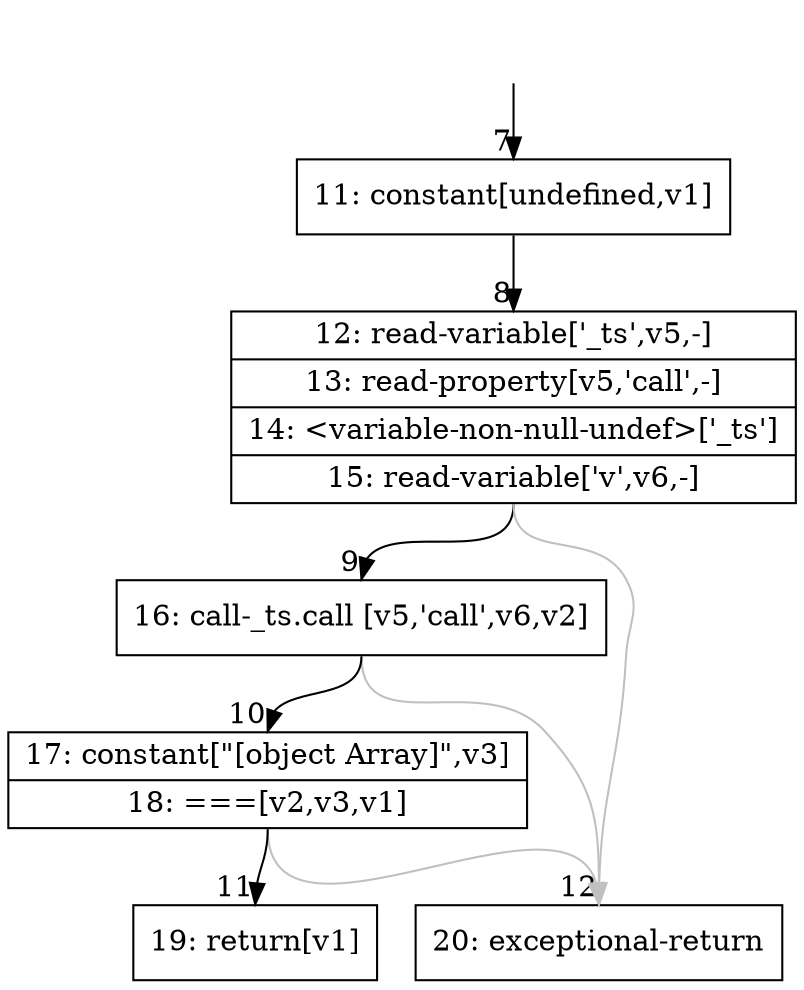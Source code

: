 digraph {
rankdir="TD"
BB_entry3[shape=none,label=""];
BB_entry3 -> BB7 [tailport=s, headport=n, headlabel="    7"]
BB7 [shape=record label="{11: constant[undefined,v1]}" ] 
BB7 -> BB8 [tailport=s, headport=n, headlabel="      8"]
BB8 [shape=record label="{12: read-variable['_ts',v5,-]|13: read-property[v5,'call',-]|14: \<variable-non-null-undef\>['_ts']|15: read-variable['v',v6,-]}" ] 
BB8 -> BB9 [tailport=s, headport=n, headlabel="      9"]
BB8 -> BB12 [tailport=s, headport=n, color=gray, headlabel="      12"]
BB9 [shape=record label="{16: call-_ts.call [v5,'call',v6,v2]}" ] 
BB9 -> BB10 [tailport=s, headport=n, headlabel="      10"]
BB9 -> BB12 [tailport=s, headport=n, color=gray]
BB10 [shape=record label="{17: constant[\"[object Array]\",v3]|18: ===[v2,v3,v1]}" ] 
BB10 -> BB11 [tailport=s, headport=n, headlabel="      11"]
BB10 -> BB12 [tailport=s, headport=n, color=gray]
BB11 [shape=record label="{19: return[v1]}" ] 
BB12 [shape=record label="{20: exceptional-return}" ] 
//#$~ 16
}
